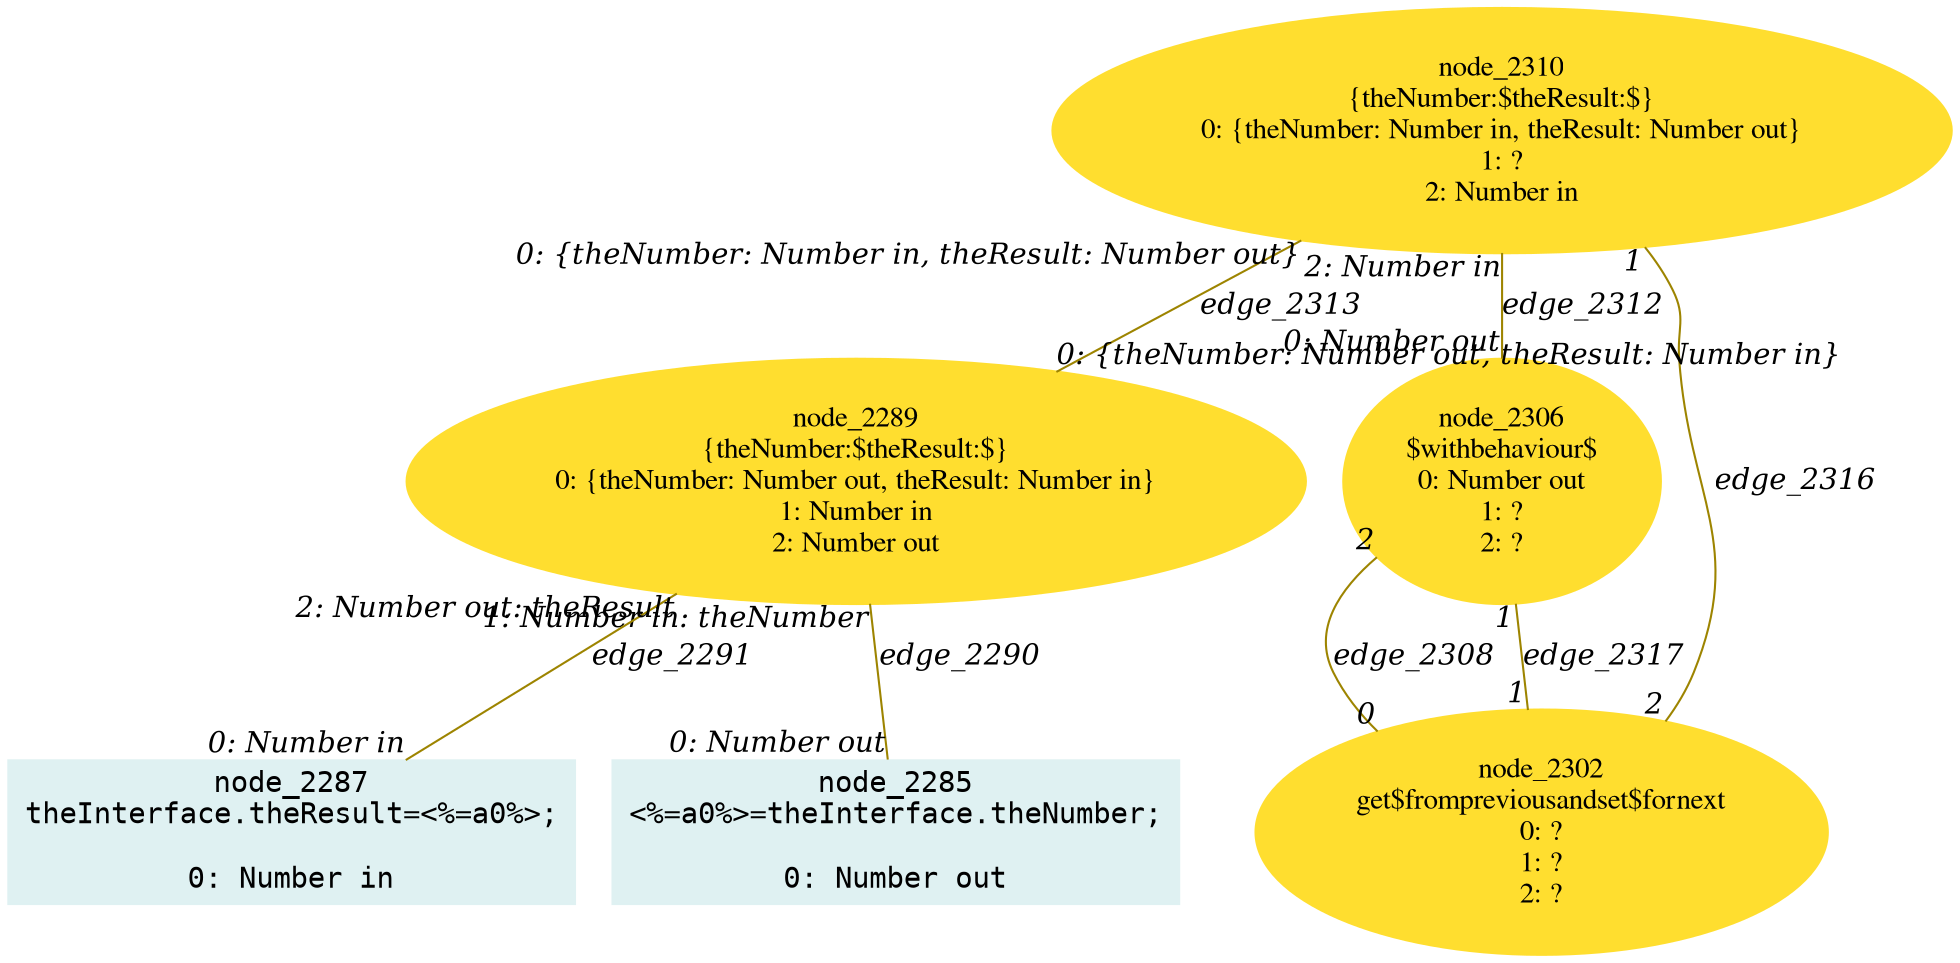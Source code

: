 digraph g{node_2285 [shape="box", style="filled", color="#dff1f2", fontname="Courier", label="node_2285
<%=a0%>=theInterface.theNumber;

0: Number out" ]
node_2287 [shape="box", style="filled", color="#dff1f2", fontname="Courier", label="node_2287
theInterface.theResult=<%=a0%>;

0: Number in" ]
node_2289 [shape="ellipse", style="filled", color="#ffde2f", fontname="Times", label="node_2289
{theNumber:$theResult:$}
0: {theNumber: Number out, theResult: Number in}
1: Number in
2: Number out" ]
node_2302 [shape="ellipse", style="filled", color="#ffde2f", fontname="Times", label="node_2302
get$frompreviousandset$fornext
0: ?
1: ?
2: ?" ]
node_2306 [shape="ellipse", style="filled", color="#ffde2f", fontname="Times", label="node_2306
$withbehaviour$
0: Number out
1: ?
2: ?" ]
node_2310 [shape="ellipse", style="filled", color="#ffde2f", fontname="Times", label="node_2310
{theNumber:$theResult:$}
0: {theNumber: Number in, theResult: Number out}
1: ?
2: Number in" ]
node_2289 -> node_2285 [dir=none, arrowHead=none, fontname="Times-Italic", arrowsize=1, color="#9d8400", label="edge_2290",  headlabel="0: Number out", taillabel="1: Number in: theNumber" ]
node_2289 -> node_2287 [dir=none, arrowHead=none, fontname="Times-Italic", arrowsize=1, color="#9d8400", label="edge_2291",  headlabel="0: Number in", taillabel="2: Number out: theResult" ]
node_2306 -> node_2302 [dir=none, arrowHead=none, fontname="Times-Italic", arrowsize=1, color="#9d8400", label="edge_2308",  headlabel="0", taillabel="2" ]
node_2310 -> node_2306 [dir=none, arrowHead=none, fontname="Times-Italic", arrowsize=1, color="#9d8400", label="edge_2312",  headlabel="0: Number out", taillabel="2: Number in" ]
node_2310 -> node_2289 [dir=none, arrowHead=none, fontname="Times-Italic", arrowsize=1, color="#9d8400", label="edge_2313",  headlabel="0: {theNumber: Number out, theResult: Number in}", taillabel="0: {theNumber: Number in, theResult: Number out}" ]
node_2302 -> node_2310 [dir=none, arrowHead=none, fontname="Times-Italic", arrowsize=1, color="#9d8400", label="edge_2316",  headlabel="1", taillabel="2" ]
node_2302 -> node_2306 [dir=none, arrowHead=none, fontname="Times-Italic", arrowsize=1, color="#9d8400", label="edge_2317",  headlabel="1", taillabel="1" ]
}
